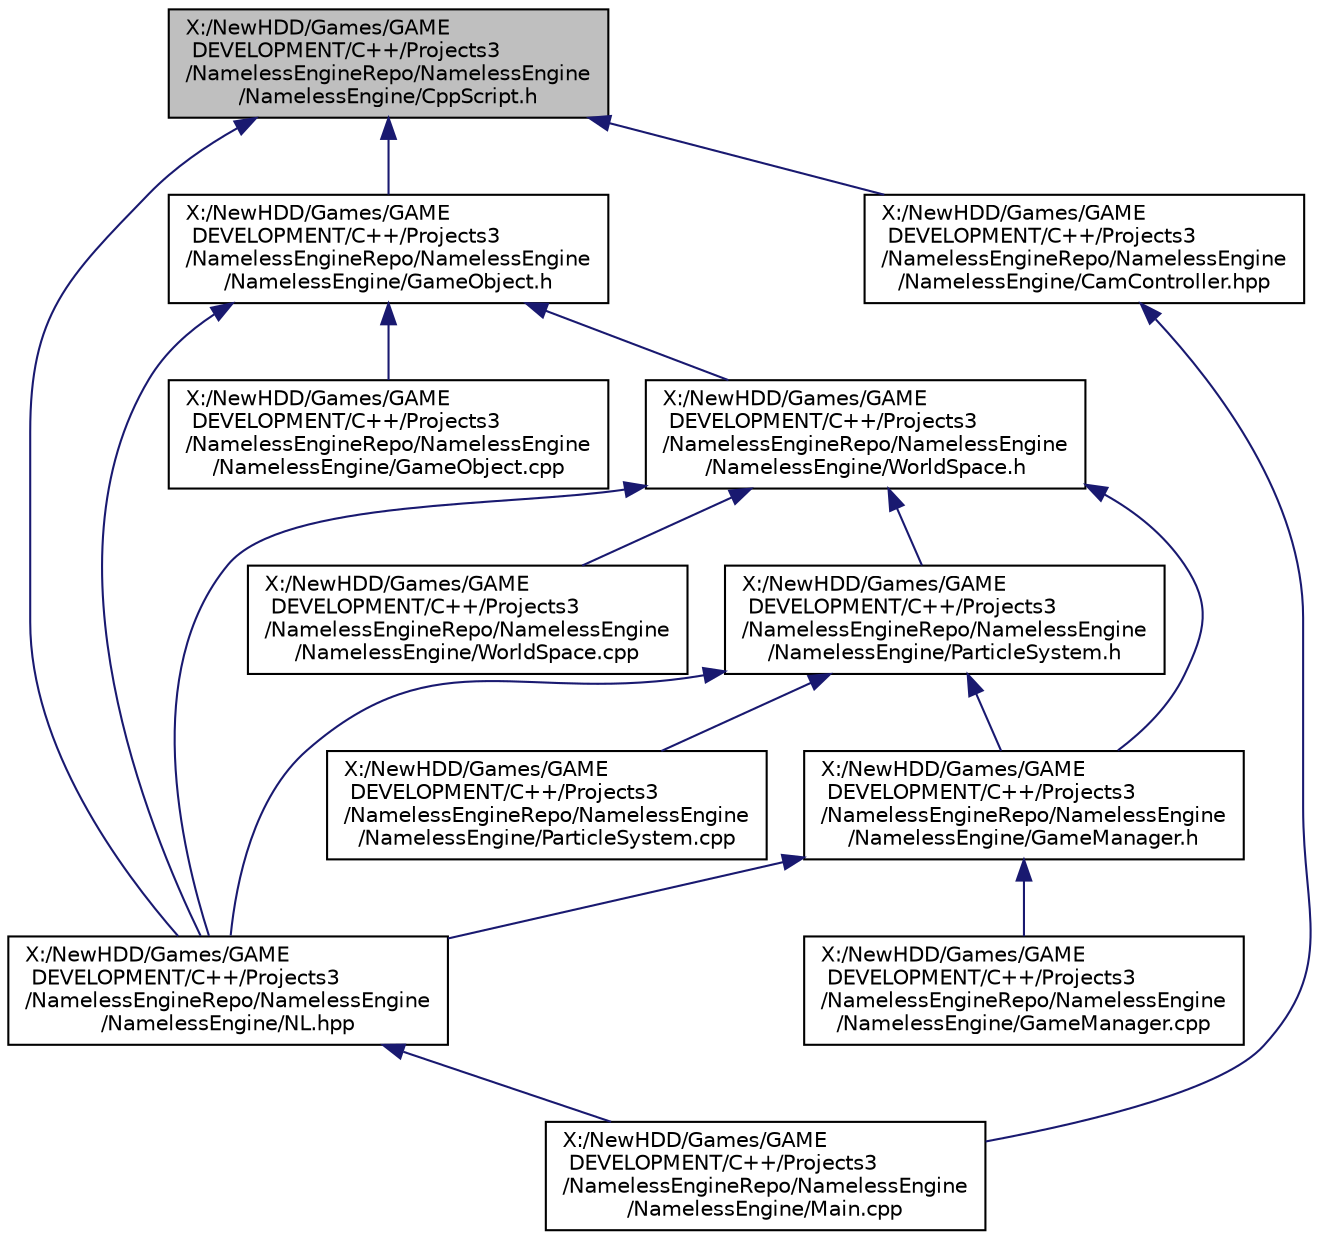 digraph "X:/NewHDD/Games/GAME DEVELOPMENT/C++/Projects3/NamelessEngineRepo/NamelessEngine/NamelessEngine/CppScript.h"
{
  edge [fontname="Helvetica",fontsize="10",labelfontname="Helvetica",labelfontsize="10"];
  node [fontname="Helvetica",fontsize="10",shape=record];
  Node9 [label="X:/NewHDD/Games/GAME\l DEVELOPMENT/C++/Projects3\l/NamelessEngineRepo/NamelessEngine\l/NamelessEngine/CppScript.h",height=0.2,width=0.4,color="black", fillcolor="grey75", style="filled", fontcolor="black"];
  Node9 -> Node10 [dir="back",color="midnightblue",fontsize="10",style="solid",fontname="Helvetica"];
  Node10 [label="X:/NewHDD/Games/GAME\l DEVELOPMENT/C++/Projects3\l/NamelessEngineRepo/NamelessEngine\l/NamelessEngine/CamController.hpp",height=0.2,width=0.4,color="black", fillcolor="white", style="filled",URL="$_cam_controller_8hpp.html"];
  Node10 -> Node11 [dir="back",color="midnightblue",fontsize="10",style="solid",fontname="Helvetica"];
  Node11 [label="X:/NewHDD/Games/GAME\l DEVELOPMENT/C++/Projects3\l/NamelessEngineRepo/NamelessEngine\l/NamelessEngine/Main.cpp",height=0.2,width=0.4,color="black", fillcolor="white", style="filled",URL="$_main_8cpp.html"];
  Node9 -> Node12 [dir="back",color="midnightblue",fontsize="10",style="solid",fontname="Helvetica"];
  Node12 [label="X:/NewHDD/Games/GAME\l DEVELOPMENT/C++/Projects3\l/NamelessEngineRepo/NamelessEngine\l/NamelessEngine/GameObject.h",height=0.2,width=0.4,color="black", fillcolor="white", style="filled",URL="$_game_object_8h.html"];
  Node12 -> Node13 [dir="back",color="midnightblue",fontsize="10",style="solid",fontname="Helvetica"];
  Node13 [label="X:/NewHDD/Games/GAME\l DEVELOPMENT/C++/Projects3\l/NamelessEngineRepo/NamelessEngine\l/NamelessEngine/WorldSpace.h",height=0.2,width=0.4,color="black", fillcolor="white", style="filled",URL="$_world_space_8h.html"];
  Node13 -> Node14 [dir="back",color="midnightblue",fontsize="10",style="solid",fontname="Helvetica"];
  Node14 [label="X:/NewHDD/Games/GAME\l DEVELOPMENT/C++/Projects3\l/NamelessEngineRepo/NamelessEngine\l/NamelessEngine/GameManager.h",height=0.2,width=0.4,color="black", fillcolor="white", style="filled",URL="$_game_manager_8h.html"];
  Node14 -> Node15 [dir="back",color="midnightblue",fontsize="10",style="solid",fontname="Helvetica"];
  Node15 [label="X:/NewHDD/Games/GAME\l DEVELOPMENT/C++/Projects3\l/NamelessEngineRepo/NamelessEngine\l/NamelessEngine/GameManager.cpp",height=0.2,width=0.4,color="black", fillcolor="white", style="filled",URL="$_game_manager_8cpp.html"];
  Node14 -> Node16 [dir="back",color="midnightblue",fontsize="10",style="solid",fontname="Helvetica"];
  Node16 [label="X:/NewHDD/Games/GAME\l DEVELOPMENT/C++/Projects3\l/NamelessEngineRepo/NamelessEngine\l/NamelessEngine/NL.hpp",height=0.2,width=0.4,color="black", fillcolor="white", style="filled",URL="$_n_l_8hpp.html"];
  Node16 -> Node11 [dir="back",color="midnightblue",fontsize="10",style="solid",fontname="Helvetica"];
  Node13 -> Node17 [dir="back",color="midnightblue",fontsize="10",style="solid",fontname="Helvetica"];
  Node17 [label="X:/NewHDD/Games/GAME\l DEVELOPMENT/C++/Projects3\l/NamelessEngineRepo/NamelessEngine\l/NamelessEngine/ParticleSystem.h",height=0.2,width=0.4,color="black", fillcolor="white", style="filled",URL="$_particle_system_8h.html"];
  Node17 -> Node14 [dir="back",color="midnightblue",fontsize="10",style="solid",fontname="Helvetica"];
  Node17 -> Node16 [dir="back",color="midnightblue",fontsize="10",style="solid",fontname="Helvetica"];
  Node17 -> Node18 [dir="back",color="midnightblue",fontsize="10",style="solid",fontname="Helvetica"];
  Node18 [label="X:/NewHDD/Games/GAME\l DEVELOPMENT/C++/Projects3\l/NamelessEngineRepo/NamelessEngine\l/NamelessEngine/ParticleSystem.cpp",height=0.2,width=0.4,color="black", fillcolor="white", style="filled",URL="$_particle_system_8cpp.html"];
  Node13 -> Node16 [dir="back",color="midnightblue",fontsize="10",style="solid",fontname="Helvetica"];
  Node13 -> Node19 [dir="back",color="midnightblue",fontsize="10",style="solid",fontname="Helvetica"];
  Node19 [label="X:/NewHDD/Games/GAME\l DEVELOPMENT/C++/Projects3\l/NamelessEngineRepo/NamelessEngine\l/NamelessEngine/WorldSpace.cpp",height=0.2,width=0.4,color="black", fillcolor="white", style="filled",URL="$_world_space_8cpp.html"];
  Node12 -> Node20 [dir="back",color="midnightblue",fontsize="10",style="solid",fontname="Helvetica"];
  Node20 [label="X:/NewHDD/Games/GAME\l DEVELOPMENT/C++/Projects3\l/NamelessEngineRepo/NamelessEngine\l/NamelessEngine/GameObject.cpp",height=0.2,width=0.4,color="black", fillcolor="white", style="filled",URL="$_game_object_8cpp.html"];
  Node12 -> Node16 [dir="back",color="midnightblue",fontsize="10",style="solid",fontname="Helvetica"];
  Node9 -> Node16 [dir="back",color="midnightblue",fontsize="10",style="solid",fontname="Helvetica"];
}
